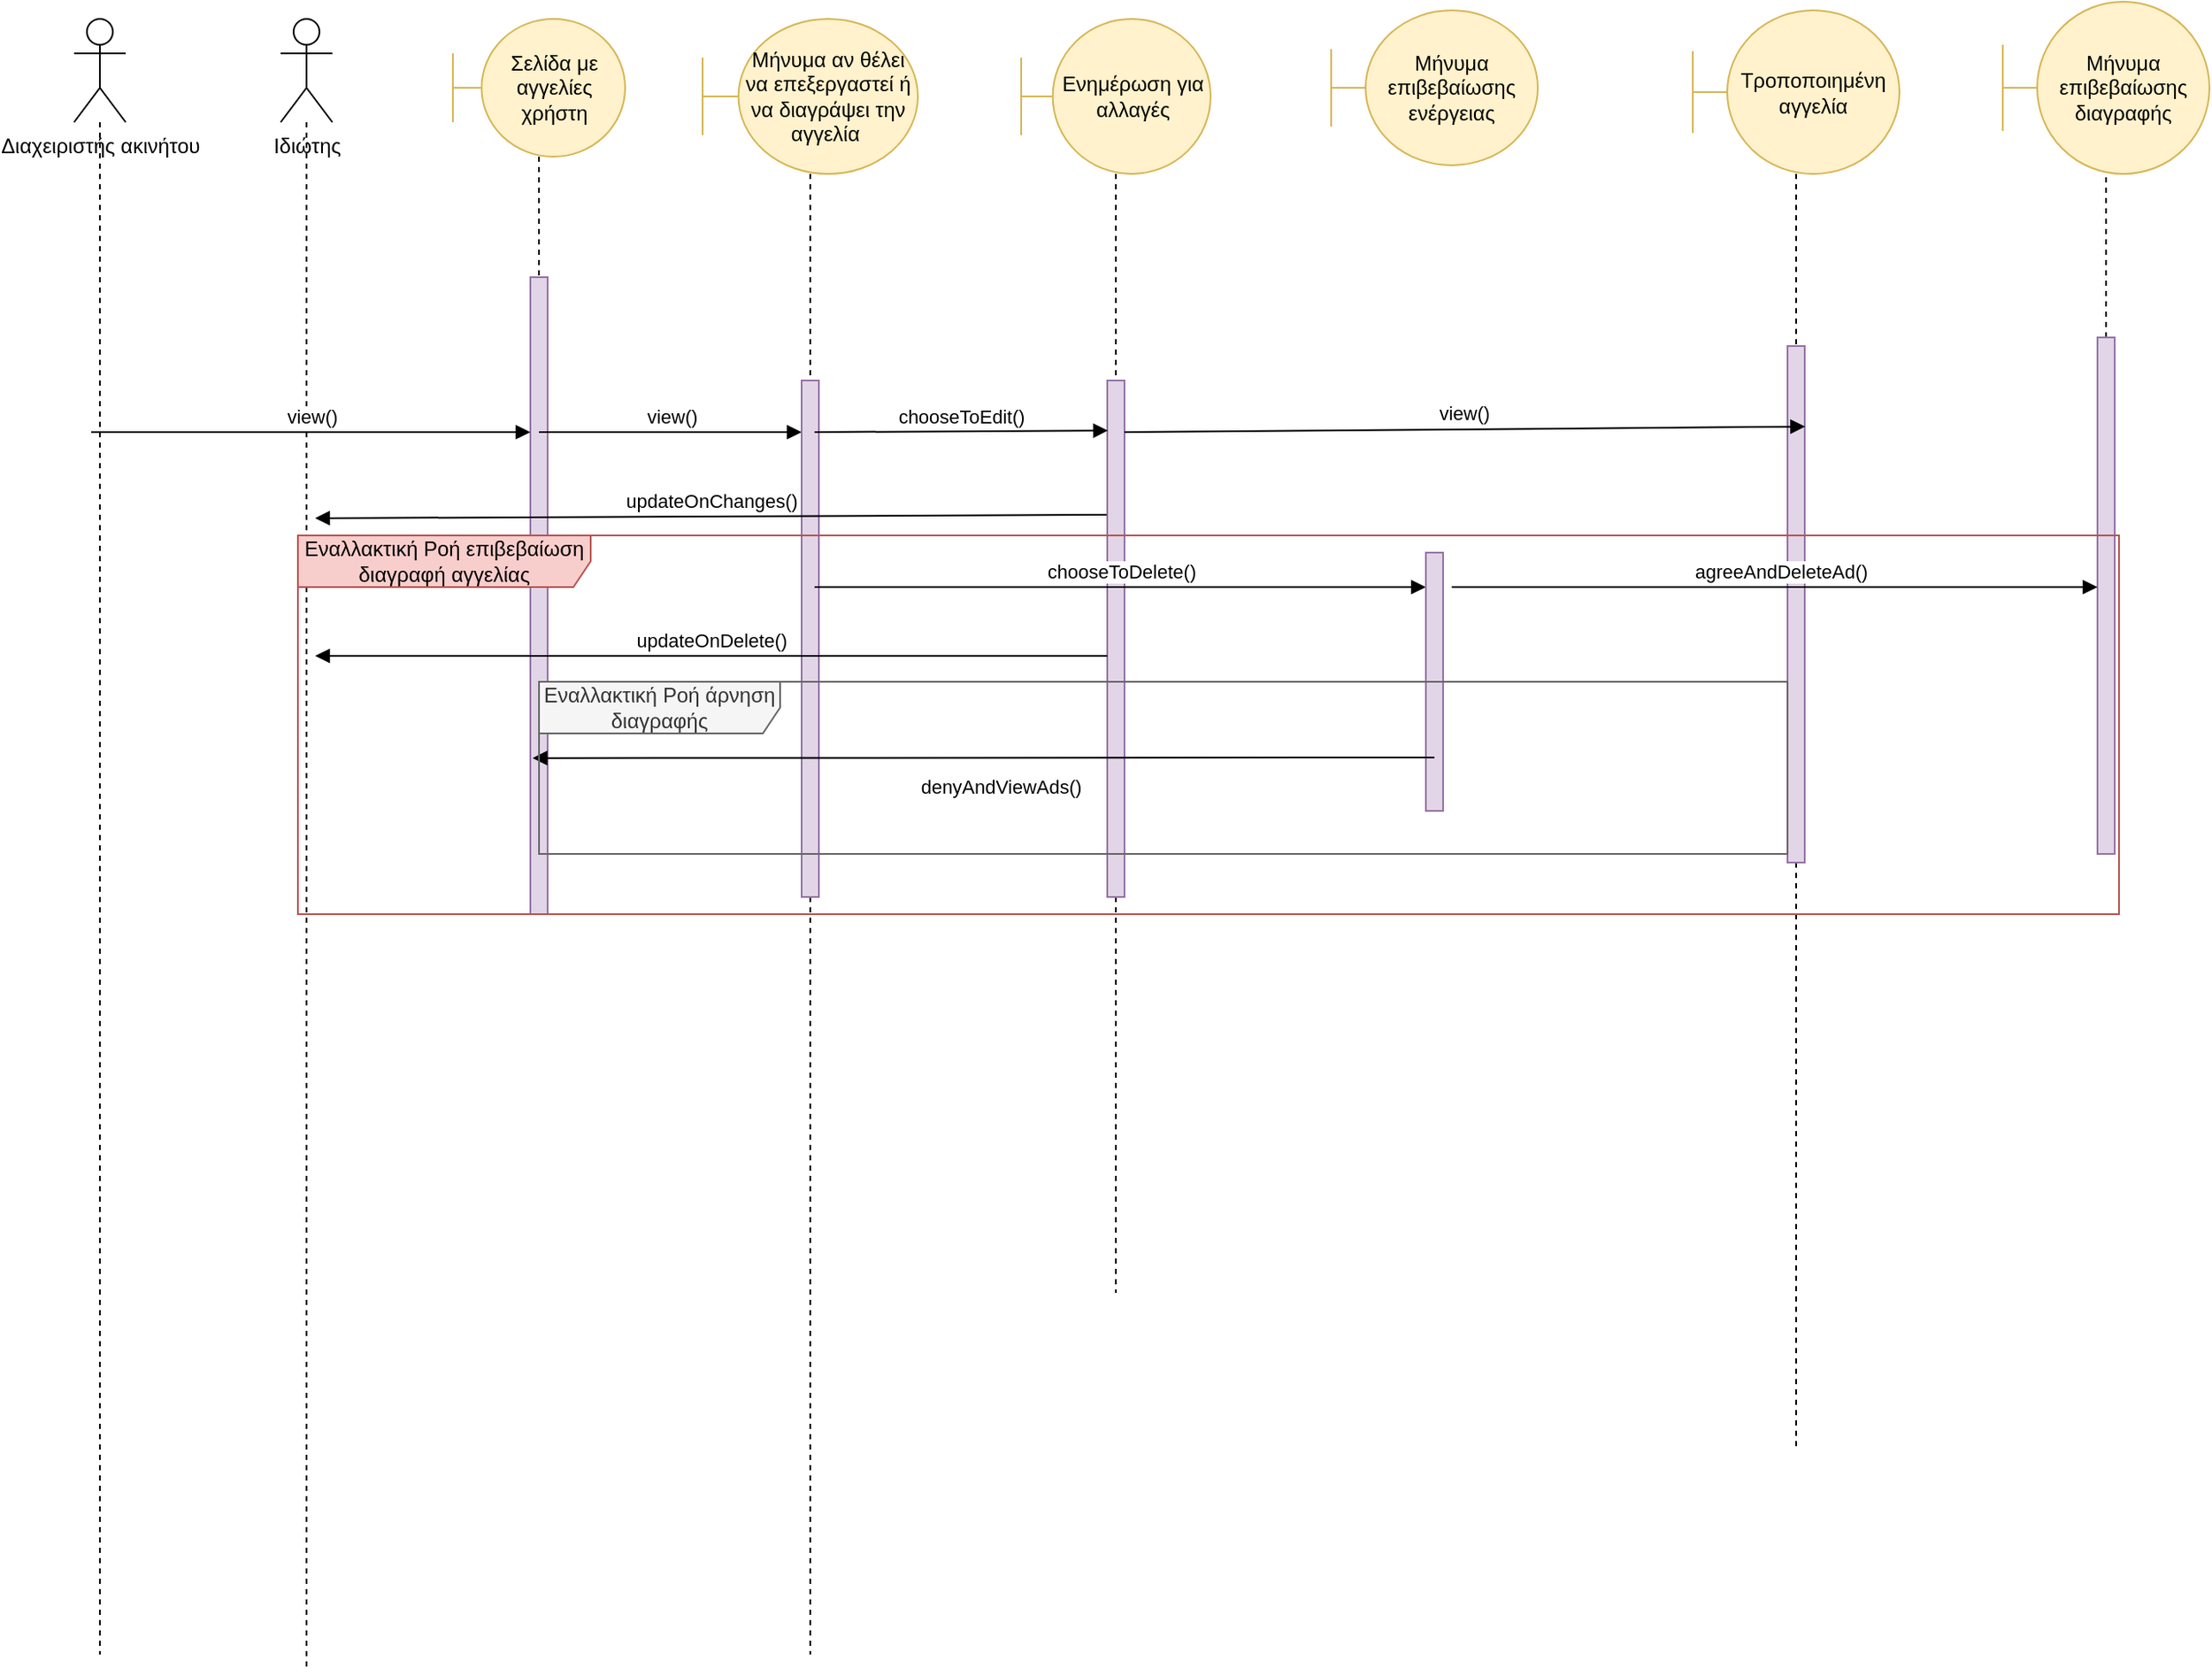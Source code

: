 <mxfile version="18.0.1" type="device"><diagram id="kgpKYQtTHZ0yAKxKKP6v" name="Page-1"><mxGraphModel dx="1730" dy="1082" grid="1" gridSize="10" guides="1" tooltips="1" connect="1" arrows="1" fold="1" page="1" pageScale="1" pageWidth="850" pageHeight="1100" math="0" shadow="0"><root><mxCell id="0"/><mxCell id="1" parent="0"/><mxCell id="B03G6cafhZiW2cl2x0tF-11" style="edgeStyle=orthogonalEdgeStyle;rounded=0;orthogonalLoop=1;jettySize=auto;html=1;dashed=1;endArrow=none;endFill=0;" edge="1" parent="1" source="B03G6cafhZiW2cl2x0tF-1" target="B03G6cafhZiW2cl2x0tF-10"><mxGeometry relative="1" as="geometry"/></mxCell><mxCell id="B03G6cafhZiW2cl2x0tF-1" value="Σελίδα με αγγελίες χρήστη" style="shape=umlBoundary;whiteSpace=wrap;html=1;fillColor=#fff2cc;strokeColor=#d6b656;" vertex="1" parent="1"><mxGeometry x="280" y="40" width="100" height="80" as="geometry"/></mxCell><mxCell id="B03G6cafhZiW2cl2x0tF-8" style="edgeStyle=orthogonalEdgeStyle;rounded=0;orthogonalLoop=1;jettySize=auto;html=1;endArrow=none;endFill=0;dashed=1;" edge="1" parent="1" source="B03G6cafhZiW2cl2x0tF-3"><mxGeometry relative="1" as="geometry"><mxPoint x="75" y="990" as="targetPoint"/></mxGeometry></mxCell><mxCell id="B03G6cafhZiW2cl2x0tF-3" value="Διαχειριστής ακινήτου" style="shape=umlActor;verticalLabelPosition=bottom;verticalAlign=top;html=1;outlineConnect=0;" vertex="1" parent="1"><mxGeometry x="60" y="40" width="30" height="60" as="geometry"/></mxCell><mxCell id="B03G6cafhZiW2cl2x0tF-9" style="edgeStyle=orthogonalEdgeStyle;rounded=0;orthogonalLoop=1;jettySize=auto;html=1;dashed=1;endArrow=none;endFill=0;" edge="1" parent="1" source="B03G6cafhZiW2cl2x0tF-4"><mxGeometry relative="1" as="geometry"><mxPoint x="195" y="1000" as="targetPoint"/></mxGeometry></mxCell><mxCell id="B03G6cafhZiW2cl2x0tF-4" value="Ιδιώτης" style="shape=umlActor;verticalLabelPosition=bottom;verticalAlign=top;html=1;outlineConnect=0;" vertex="1" parent="1"><mxGeometry x="180" y="40" width="30" height="60" as="geometry"/></mxCell><mxCell id="B03G6cafhZiW2cl2x0tF-16" style="edgeStyle=orthogonalEdgeStyle;rounded=0;orthogonalLoop=1;jettySize=auto;html=1;endArrow=none;endFill=0;dashed=1;startArrow=none;" edge="1" parent="1" source="B03G6cafhZiW2cl2x0tF-18"><mxGeometry relative="1" as="geometry"><mxPoint x="487.5" y="990" as="targetPoint"/></mxGeometry></mxCell><mxCell id="B03G6cafhZiW2cl2x0tF-5" value="Μήνυμα αν θέλει να επεξεργαστεί ή να διαγράψει την αγγελία&amp;nbsp;" style="shape=umlBoundary;whiteSpace=wrap;html=1;fillColor=#fff2cc;strokeColor=#d6b656;" vertex="1" parent="1"><mxGeometry x="425" y="40" width="125" height="90" as="geometry"/></mxCell><mxCell id="B03G6cafhZiW2cl2x0tF-21" style="edgeStyle=orthogonalEdgeStyle;rounded=0;orthogonalLoop=1;jettySize=auto;html=1;endArrow=none;endFill=0;dashed=1;startArrow=none;" edge="1" parent="1" source="B03G6cafhZiW2cl2x0tF-22"><mxGeometry relative="1" as="geometry"><mxPoint x="665" y="780" as="targetPoint"/></mxGeometry></mxCell><mxCell id="B03G6cafhZiW2cl2x0tF-6" value="Ενημέρωση για αλλαγές" style="shape=umlBoundary;whiteSpace=wrap;html=1;fillColor=#fff2cc;strokeColor=#d6b656;" vertex="1" parent="1"><mxGeometry x="610" y="40" width="110" height="90" as="geometry"/></mxCell><mxCell id="B03G6cafhZiW2cl2x0tF-7" value="Μήνυμα επιβεβαίωσης ενέργειας" style="shape=umlBoundary;whiteSpace=wrap;html=1;fillColor=#fff2cc;strokeColor=#d6b656;" vertex="1" parent="1"><mxGeometry x="790" y="35" width="120" height="90" as="geometry"/></mxCell><mxCell id="B03G6cafhZiW2cl2x0tF-10" value="" style="html=1;points=[];perimeter=orthogonalPerimeter;fillColor=#e1d5e7;strokeColor=#9673a6;" vertex="1" parent="1"><mxGeometry x="325" y="190" width="10" height="370" as="geometry"/></mxCell><mxCell id="B03G6cafhZiW2cl2x0tF-13" value="view()" style="html=1;verticalAlign=bottom;endArrow=block;rounded=0;" edge="1" parent="1" target="B03G6cafhZiW2cl2x0tF-10"><mxGeometry width="80" relative="1" as="geometry"><mxPoint x="70" y="280" as="sourcePoint"/><mxPoint x="150" y="280" as="targetPoint"/></mxGeometry></mxCell><mxCell id="B03G6cafhZiW2cl2x0tF-26" style="edgeStyle=orthogonalEdgeStyle;rounded=0;orthogonalLoop=1;jettySize=auto;html=1;endArrow=none;endFill=0;dashed=1;startArrow=none;" edge="1" parent="1" source="B03G6cafhZiW2cl2x0tF-27"><mxGeometry relative="1" as="geometry"><mxPoint x="1060" y="870" as="targetPoint"/></mxGeometry></mxCell><mxCell id="B03G6cafhZiW2cl2x0tF-15" value="Τροποποιημένη αγγελία" style="shape=umlBoundary;whiteSpace=wrap;html=1;fillColor=#fff2cc;strokeColor=#d6b656;" vertex="1" parent="1"><mxGeometry x="1000" y="35" width="120" height="95" as="geometry"/></mxCell><mxCell id="B03G6cafhZiW2cl2x0tF-17" value="view()" style="html=1;verticalAlign=bottom;endArrow=block;rounded=0;" edge="1" parent="1" target="B03G6cafhZiW2cl2x0tF-18"><mxGeometry width="80" relative="1" as="geometry"><mxPoint x="330" y="280" as="sourcePoint"/><mxPoint x="410" y="280" as="targetPoint"/></mxGeometry></mxCell><mxCell id="B03G6cafhZiW2cl2x0tF-18" value="" style="html=1;points=[];perimeter=orthogonalPerimeter;fillColor=#e1d5e7;strokeColor=#9673a6;" vertex="1" parent="1"><mxGeometry x="482.5" y="250" width="10" height="300" as="geometry"/></mxCell><mxCell id="B03G6cafhZiW2cl2x0tF-19" value="" style="edgeStyle=orthogonalEdgeStyle;rounded=0;orthogonalLoop=1;jettySize=auto;html=1;endArrow=none;endFill=0;dashed=1;" edge="1" parent="1" source="B03G6cafhZiW2cl2x0tF-5" target="B03G6cafhZiW2cl2x0tF-18"><mxGeometry relative="1" as="geometry"><mxPoint x="487.5" y="990" as="targetPoint"/><mxPoint x="487.5" y="130" as="sourcePoint"/></mxGeometry></mxCell><mxCell id="B03G6cafhZiW2cl2x0tF-22" value="" style="html=1;points=[];perimeter=orthogonalPerimeter;fillColor=#e1d5e7;strokeColor=#9673a6;" vertex="1" parent="1"><mxGeometry x="660" y="250" width="10" height="300" as="geometry"/></mxCell><mxCell id="B03G6cafhZiW2cl2x0tF-23" value="" style="edgeStyle=orthogonalEdgeStyle;rounded=0;orthogonalLoop=1;jettySize=auto;html=1;endArrow=none;endFill=0;dashed=1;" edge="1" parent="1" source="B03G6cafhZiW2cl2x0tF-6" target="B03G6cafhZiW2cl2x0tF-22"><mxGeometry relative="1" as="geometry"><mxPoint x="665" y="780" as="targetPoint"/><mxPoint x="665" y="130" as="sourcePoint"/></mxGeometry></mxCell><mxCell id="B03G6cafhZiW2cl2x0tF-24" value="chooseToEdit()" style="html=1;verticalAlign=bottom;endArrow=block;rounded=0;entryX=0.04;entryY=0.097;entryDx=0;entryDy=0;entryPerimeter=0;" edge="1" parent="1" target="B03G6cafhZiW2cl2x0tF-22"><mxGeometry width="80" relative="1" as="geometry"><mxPoint x="490" y="280" as="sourcePoint"/><mxPoint x="570" y="280" as="targetPoint"/></mxGeometry></mxCell><mxCell id="B03G6cafhZiW2cl2x0tF-25" value="updateOnChanges()" style="html=1;verticalAlign=bottom;endArrow=block;rounded=0;exitX=-0.04;exitY=0.26;exitDx=0;exitDy=0;exitPerimeter=0;" edge="1" parent="1" source="B03G6cafhZiW2cl2x0tF-22"><mxGeometry width="80" relative="1" as="geometry"><mxPoint x="570" y="330" as="sourcePoint"/><mxPoint x="200" y="330" as="targetPoint"/></mxGeometry></mxCell><mxCell id="B03G6cafhZiW2cl2x0tF-27" value="" style="html=1;points=[];perimeter=orthogonalPerimeter;fillColor=#e1d5e7;strokeColor=#9673a6;" vertex="1" parent="1"><mxGeometry x="1055" y="230" width="10" height="300" as="geometry"/></mxCell><mxCell id="B03G6cafhZiW2cl2x0tF-28" value="" style="edgeStyle=orthogonalEdgeStyle;rounded=0;orthogonalLoop=1;jettySize=auto;html=1;endArrow=none;endFill=0;dashed=1;" edge="1" parent="1" source="B03G6cafhZiW2cl2x0tF-15" target="B03G6cafhZiW2cl2x0tF-27"><mxGeometry relative="1" as="geometry"><mxPoint x="1060" y="870" as="targetPoint"/><mxPoint x="1060" y="130" as="sourcePoint"/></mxGeometry></mxCell><mxCell id="B03G6cafhZiW2cl2x0tF-29" value="view()" style="html=1;verticalAlign=bottom;endArrow=block;rounded=0;entryX=1.02;entryY=0.156;entryDx=0;entryDy=0;entryPerimeter=0;" edge="1" parent="1" target="B03G6cafhZiW2cl2x0tF-27"><mxGeometry width="80" relative="1" as="geometry"><mxPoint x="670" y="280" as="sourcePoint"/><mxPoint x="750" y="280" as="targetPoint"/></mxGeometry></mxCell><mxCell id="B03G6cafhZiW2cl2x0tF-30" value="chooseToDelete()" style="html=1;verticalAlign=bottom;endArrow=block;rounded=0;" edge="1" parent="1" target="B03G6cafhZiW2cl2x0tF-31"><mxGeometry width="80" relative="1" as="geometry"><mxPoint x="490" y="370" as="sourcePoint"/><mxPoint x="570" y="370" as="targetPoint"/></mxGeometry></mxCell><mxCell id="B03G6cafhZiW2cl2x0tF-31" value="" style="html=1;points=[];perimeter=orthogonalPerimeter;fillColor=#e1d5e7;strokeColor=#9673a6;" vertex="1" parent="1"><mxGeometry x="845" y="350" width="10" height="150" as="geometry"/></mxCell><mxCell id="B03G6cafhZiW2cl2x0tF-32" value="denyΑndViewAds()" style="html=1;verticalAlign=bottom;endArrow=block;rounded=0;entryX=0.129;entryY=0.755;entryDx=0;entryDy=0;entryPerimeter=0;" edge="1" parent="1" target="B03G6cafhZiW2cl2x0tF-10"><mxGeometry x="-0.037" y="26" width="80" relative="1" as="geometry"><mxPoint x="850" y="469" as="sourcePoint"/><mxPoint x="850" y="420" as="targetPoint"/><Array as="points"/><mxPoint as="offset"/></mxGeometry></mxCell><mxCell id="B03G6cafhZiW2cl2x0tF-33" value="Μήνυμα επιβεβαίωσης διαγραφής" style="shape=umlBoundary;whiteSpace=wrap;html=1;fillColor=#fff2cc;strokeColor=#d6b656;gradientColor=none;" vertex="1" parent="1"><mxGeometry x="1180" y="30" width="120" height="100" as="geometry"/></mxCell><mxCell id="B03G6cafhZiW2cl2x0tF-36" value="" style="edgeStyle=orthogonalEdgeStyle;rounded=0;orthogonalLoop=1;jettySize=auto;html=1;endArrow=none;endFill=0;dashed=1;" edge="1" parent="1" source="B03G6cafhZiW2cl2x0tF-35" target="B03G6cafhZiW2cl2x0tF-33"><mxGeometry relative="1" as="geometry"><Array as="points"><mxPoint x="1240" y="170"/><mxPoint x="1240" y="170"/></Array></mxGeometry></mxCell><mxCell id="B03G6cafhZiW2cl2x0tF-35" value="" style="html=1;points=[];perimeter=orthogonalPerimeter;fillColor=#e1d5e7;strokeColor=#9673a6;" vertex="1" parent="1"><mxGeometry x="1235" y="225" width="10" height="300" as="geometry"/></mxCell><mxCell id="B03G6cafhZiW2cl2x0tF-37" value="agreeAndDeleteAd()" style="html=1;verticalAlign=bottom;endArrow=block;rounded=0;" edge="1" parent="1" target="B03G6cafhZiW2cl2x0tF-35"><mxGeometry x="0.013" width="80" relative="1" as="geometry"><mxPoint x="860" y="370" as="sourcePoint"/><mxPoint x="940" y="370" as="targetPoint"/><mxPoint x="1" as="offset"/></mxGeometry></mxCell><mxCell id="B03G6cafhZiW2cl2x0tF-38" value="Εναλλακτική Ροή επιβεβαίωση διαγραφή αγγελίας" style="shape=umlFrame;whiteSpace=wrap;html=1;width=170;height=30;fillColor=#f8cecc;strokeColor=#b85450;" vertex="1" parent="1"><mxGeometry x="190" y="340" width="1057.5" height="220" as="geometry"/></mxCell><mxCell id="B03G6cafhZiW2cl2x0tF-39" value="Εναλλακτική Ροή άρνηση διαγραφής" style="shape=umlFrame;whiteSpace=wrap;html=1;width=140;height=30;fillColor=#f5f5f5;strokeColor=#666666;fontColor=#333333;" vertex="1" parent="1"><mxGeometry x="330" y="425" width="725" height="100" as="geometry"/></mxCell><mxCell id="B03G6cafhZiW2cl2x0tF-43" value="updateOnDelete()" style="html=1;verticalAlign=bottom;endArrow=block;rounded=0;" edge="1" parent="1" source="B03G6cafhZiW2cl2x0tF-22"><mxGeometry width="80" relative="1" as="geometry"><mxPoint x="610" y="410" as="sourcePoint"/><mxPoint x="200" y="410" as="targetPoint"/></mxGeometry></mxCell></root></mxGraphModel></diagram></mxfile>